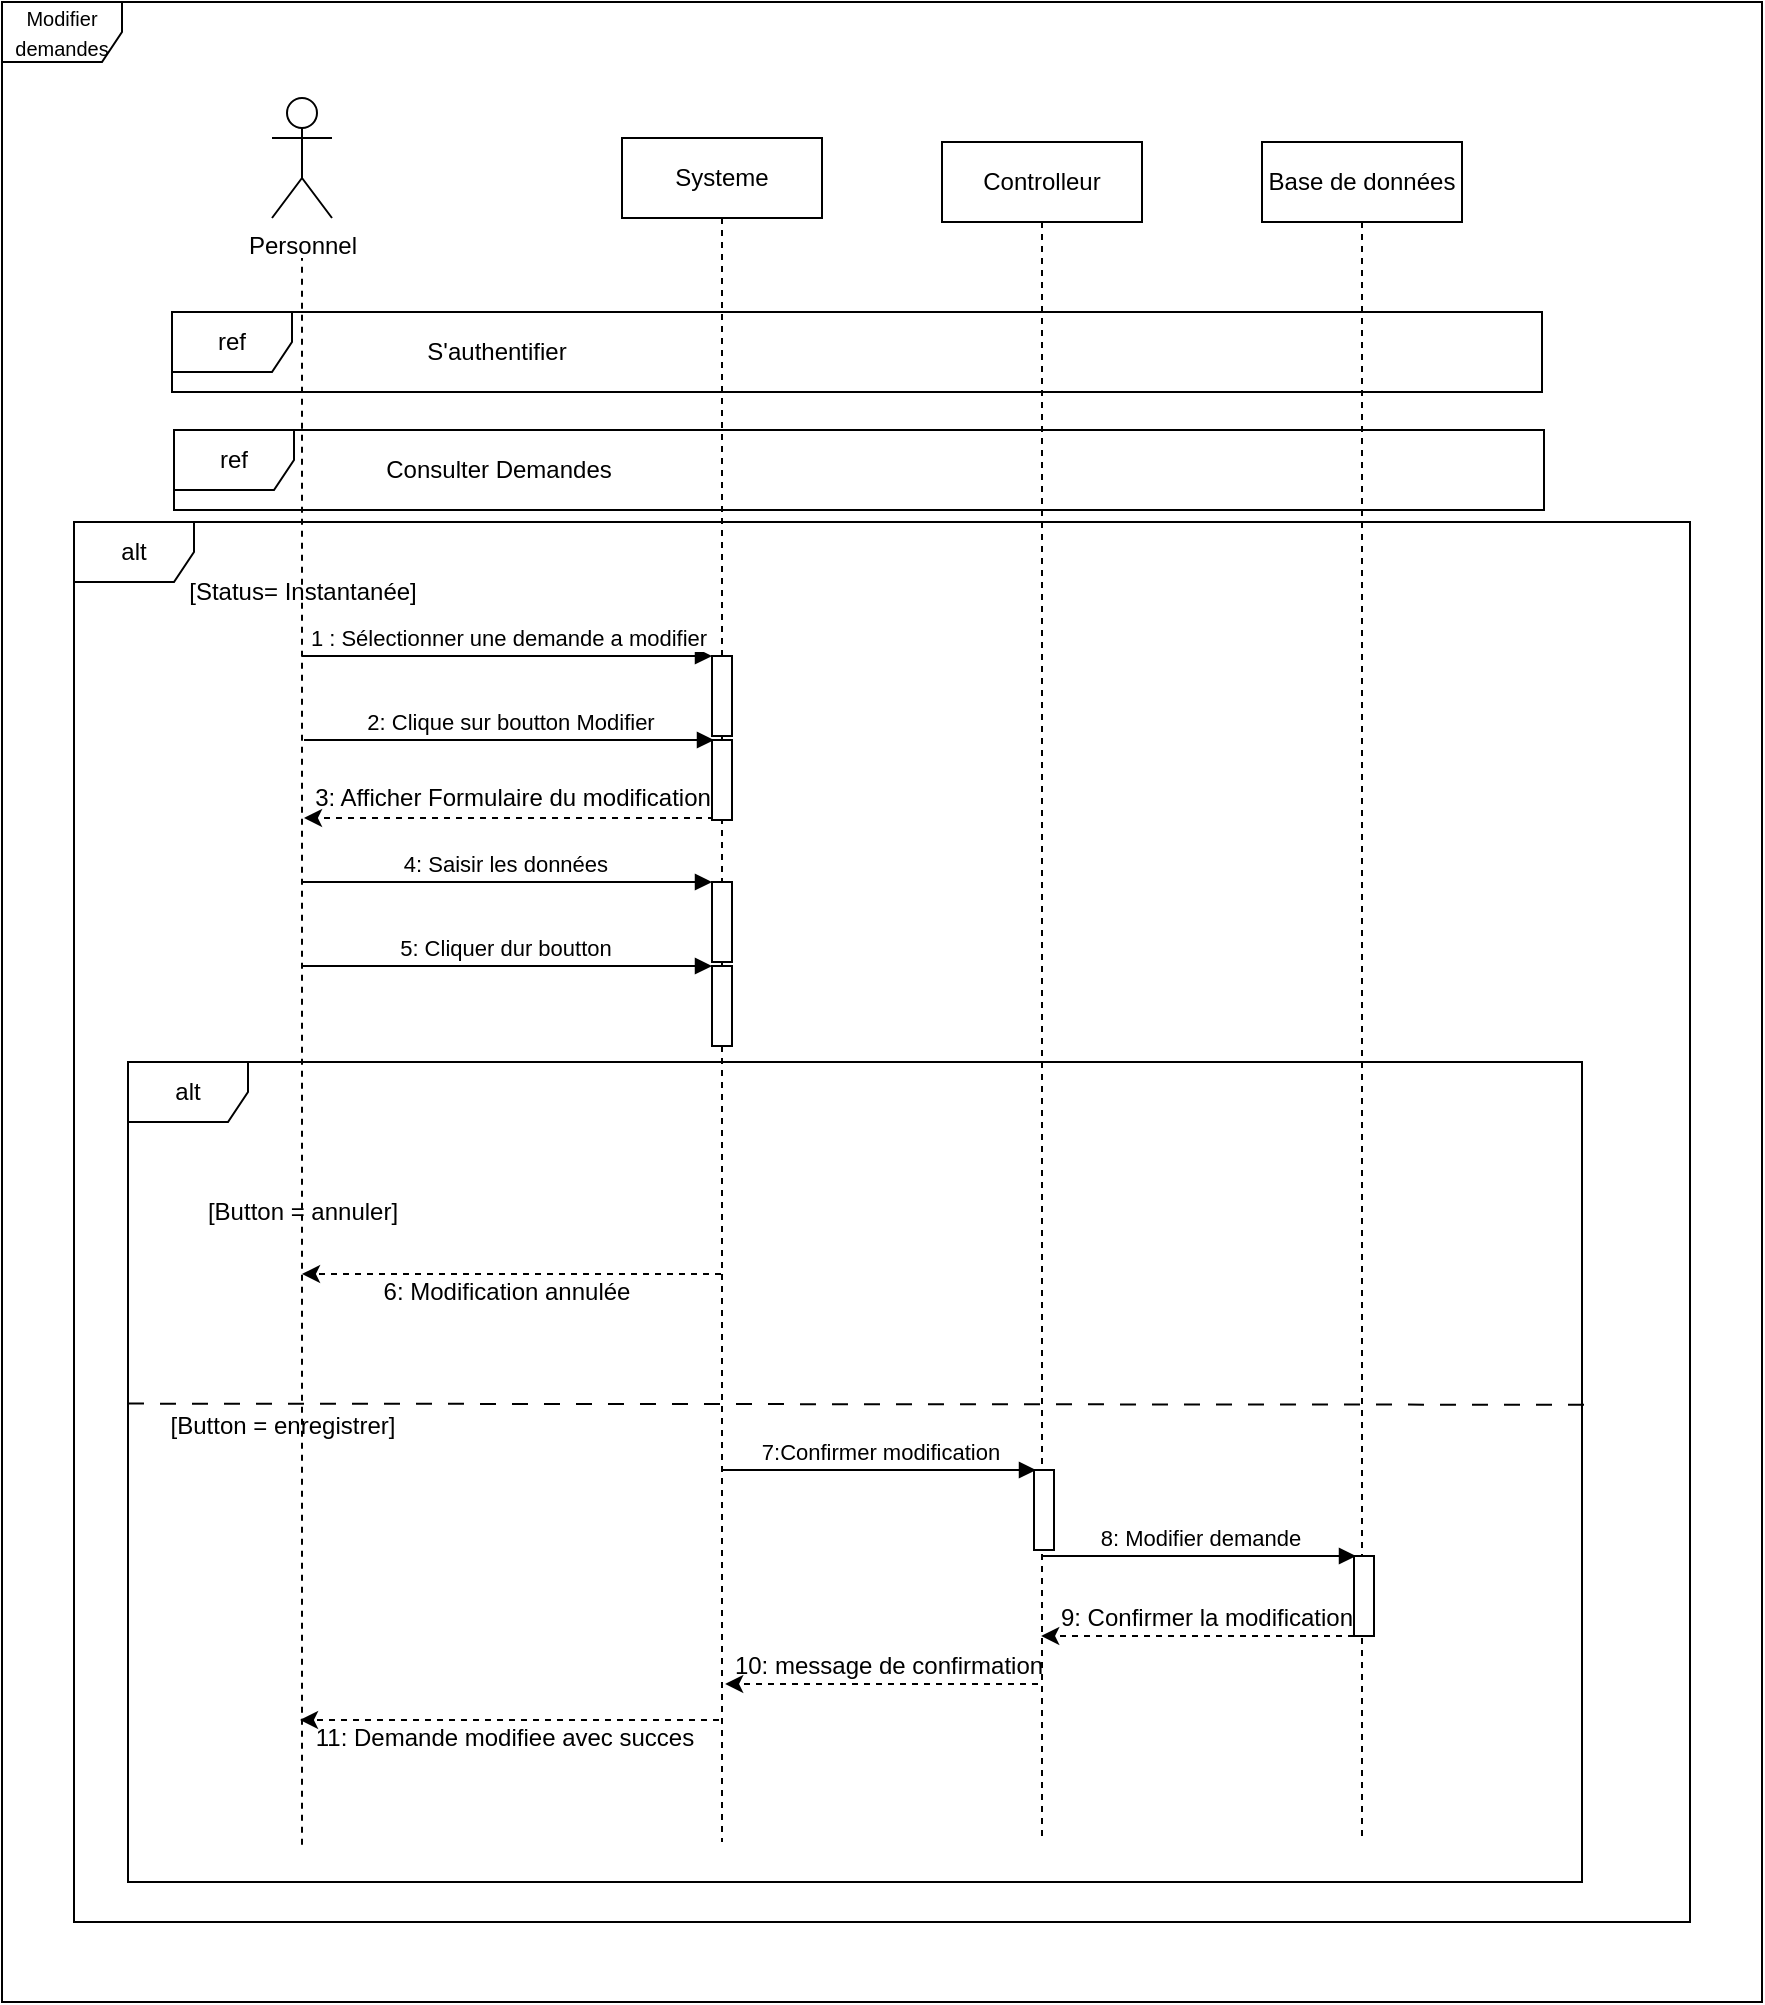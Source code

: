 <mxfile version="26.2.14">
  <diagram name="Page-1" id="2YBvvXClWsGukQMizWep">
    <mxGraphModel dx="2316" dy="1249" grid="1" gridSize="10" guides="1" tooltips="1" connect="1" arrows="1" fold="1" page="1" pageScale="1" pageWidth="850" pageHeight="1100" math="0" shadow="0">
      <root>
        <mxCell id="0" />
        <mxCell id="1" parent="0" />
        <mxCell id="RgWtKV6pRvhlddBNpmQD-1" value="Systeme" style="shape=umlLifeline;perimeter=lifelinePerimeter;whiteSpace=wrap;html=1;container=0;dropTarget=0;collapsible=0;recursiveResize=0;outlineConnect=0;portConstraint=eastwest;newEdgeStyle={&quot;edgeStyle&quot;:&quot;elbowEdgeStyle&quot;,&quot;elbow&quot;:&quot;vertical&quot;,&quot;curved&quot;:0,&quot;rounded&quot;:0};" vertex="1" parent="1">
          <mxGeometry x="480" y="188" width="100" height="852" as="geometry" />
        </mxCell>
        <mxCell id="RgWtKV6pRvhlddBNpmQD-2" value="" style="html=1;points=[];perimeter=orthogonalPerimeter;outlineConnect=0;targetShapes=umlLifeline;portConstraint=eastwest;newEdgeStyle={&quot;edgeStyle&quot;:&quot;elbowEdgeStyle&quot;,&quot;elbow&quot;:&quot;vertical&quot;,&quot;curved&quot;:0,&quot;rounded&quot;:0};" vertex="1" parent="RgWtKV6pRvhlddBNpmQD-1">
          <mxGeometry x="45" y="259" width="10" height="40" as="geometry" />
        </mxCell>
        <mxCell id="RgWtKV6pRvhlddBNpmQD-3" value="1 : Sélectionner une demande a modifier" style="html=1;verticalAlign=bottom;endArrow=block;edgeStyle=elbowEdgeStyle;elbow=vertical;curved=0;rounded=0;" edge="1" parent="1" target="RgWtKV6pRvhlddBNpmQD-2">
          <mxGeometry relative="1" as="geometry">
            <mxPoint x="320" y="447" as="sourcePoint" />
            <Array as="points">
              <mxPoint x="435" y="447" />
            </Array>
            <mxPoint x="520" y="447" as="targetPoint" />
          </mxGeometry>
        </mxCell>
        <mxCell id="RgWtKV6pRvhlddBNpmQD-4" value="Personnel" style="shape=umlActor;verticalLabelPosition=bottom;verticalAlign=top;html=1;outlineConnect=0;" vertex="1" parent="1">
          <mxGeometry x="305" y="168" width="30" height="60" as="geometry" />
        </mxCell>
        <mxCell id="RgWtKV6pRvhlddBNpmQD-5" value="" style="endArrow=none;dashed=1;html=1;rounded=0;" edge="1" parent="1">
          <mxGeometry width="50" height="50" relative="1" as="geometry">
            <mxPoint x="320" y="1041.371" as="sourcePoint" />
            <mxPoint x="320" y="248" as="targetPoint" />
          </mxGeometry>
        </mxCell>
        <mxCell id="RgWtKV6pRvhlddBNpmQD-8" value="2: Clique sur boutton Modifier" style="html=1;verticalAlign=bottom;endArrow=block;edgeStyle=elbowEdgeStyle;elbow=vertical;curved=0;rounded=0;" edge="1" parent="1">
          <mxGeometry relative="1" as="geometry">
            <mxPoint x="321" y="489" as="sourcePoint" />
            <Array as="points">
              <mxPoint x="436" y="489" />
            </Array>
            <mxPoint x="526" y="489" as="targetPoint" />
          </mxGeometry>
        </mxCell>
        <mxCell id="RgWtKV6pRvhlddBNpmQD-9" value="" style="endArrow=classic;html=1;rounded=0;dashed=1;" edge="1" parent="1">
          <mxGeometry width="50" height="50" relative="1" as="geometry">
            <mxPoint x="526" y="528" as="sourcePoint" />
            <mxPoint x="321" y="528" as="targetPoint" />
          </mxGeometry>
        </mxCell>
        <mxCell id="RgWtKV6pRvhlddBNpmQD-10" value="3: Afficher Formulaire du modification" style="text;html=1;align=center;verticalAlign=middle;resizable=0;points=[];autosize=1;strokeColor=none;fillColor=none;" vertex="1" parent="1">
          <mxGeometry x="315" y="503" width="220" height="30" as="geometry" />
        </mxCell>
        <mxCell id="RgWtKV6pRvhlddBNpmQD-11" value="" style="rounded=0;whiteSpace=wrap;html=1;" vertex="1" parent="1">
          <mxGeometry x="525" y="489" width="10" height="40" as="geometry" />
        </mxCell>
        <mxCell id="RgWtKV6pRvhlddBNpmQD-12" value="4: Saisir les données&amp;nbsp;" style="html=1;verticalAlign=bottom;endArrow=block;edgeStyle=elbowEdgeStyle;elbow=vertical;curved=0;rounded=0;" edge="1" parent="1">
          <mxGeometry relative="1" as="geometry">
            <mxPoint x="320" y="560" as="sourcePoint" />
            <Array as="points">
              <mxPoint x="435" y="560" />
            </Array>
            <mxPoint x="525" y="560" as="targetPoint" />
          </mxGeometry>
        </mxCell>
        <mxCell id="RgWtKV6pRvhlddBNpmQD-13" value="" style="rounded=0;whiteSpace=wrap;html=1;" vertex="1" parent="1">
          <mxGeometry x="525" y="560" width="10" height="40" as="geometry" />
        </mxCell>
        <mxCell id="RgWtKV6pRvhlddBNpmQD-14" value="5: Cliquer dur boutton&amp;nbsp;" style="html=1;verticalAlign=bottom;endArrow=block;edgeStyle=elbowEdgeStyle;elbow=vertical;curved=0;rounded=0;" edge="1" parent="1">
          <mxGeometry relative="1" as="geometry">
            <mxPoint x="320" y="602" as="sourcePoint" />
            <Array as="points">
              <mxPoint x="435" y="602" />
            </Array>
            <mxPoint x="525" y="602" as="targetPoint" />
          </mxGeometry>
        </mxCell>
        <mxCell id="RgWtKV6pRvhlddBNpmQD-17" value="" style="rounded=0;whiteSpace=wrap;html=1;" vertex="1" parent="1">
          <mxGeometry x="525" y="602" width="10" height="40" as="geometry" />
        </mxCell>
        <mxCell id="RgWtKV6pRvhlddBNpmQD-24" value="ref" style="shape=umlFrame;whiteSpace=wrap;html=1;pointerEvents=0;movable=0;resizable=0;rotatable=0;deletable=0;editable=0;locked=1;connectable=0;" vertex="1" parent="1">
          <mxGeometry x="255" y="275" width="685" height="40" as="geometry" />
        </mxCell>
        <mxCell id="RgWtKV6pRvhlddBNpmQD-25" value="S&#39;authentifier" style="text;html=1;align=center;verticalAlign=middle;resizable=0;points=[];autosize=1;strokeColor=none;fillColor=none;movable=0;rotatable=0;deletable=0;editable=0;locked=1;connectable=0;" vertex="1" parent="1">
          <mxGeometry x="372" y="280" width="90" height="30" as="geometry" />
        </mxCell>
        <mxCell id="RgWtKV6pRvhlddBNpmQD-26" value="&lt;font style=&quot;font-size: 10px;&quot;&gt;Modifier demandes&lt;/font&gt;" style="shape=umlFrame;whiteSpace=wrap;html=1;pointerEvents=0;" vertex="1" parent="1">
          <mxGeometry x="170" y="120" width="880" height="1000" as="geometry" />
        </mxCell>
        <mxCell id="RgWtKV6pRvhlddBNpmQD-27" value="Controlleur" style="shape=umlLifeline;perimeter=lifelinePerimeter;whiteSpace=wrap;html=1;container=0;dropTarget=0;collapsible=0;recursiveResize=0;outlineConnect=0;portConstraint=eastwest;newEdgeStyle={&quot;edgeStyle&quot;:&quot;elbowEdgeStyle&quot;,&quot;elbow&quot;:&quot;vertical&quot;,&quot;curved&quot;:0,&quot;rounded&quot;:0};" vertex="1" parent="1">
          <mxGeometry x="640" y="190" width="100" height="850" as="geometry" />
        </mxCell>
        <mxCell id="RgWtKV6pRvhlddBNpmQD-29" value="Base de données" style="shape=umlLifeline;perimeter=lifelinePerimeter;whiteSpace=wrap;html=1;container=0;dropTarget=0;collapsible=0;recursiveResize=0;outlineConnect=0;portConstraint=eastwest;newEdgeStyle={&quot;edgeStyle&quot;:&quot;elbowEdgeStyle&quot;,&quot;elbow&quot;:&quot;vertical&quot;,&quot;curved&quot;:0,&quot;rounded&quot;:0};" vertex="1" parent="1">
          <mxGeometry x="800" y="190" width="100" height="850" as="geometry" />
        </mxCell>
        <mxCell id="RgWtKV6pRvhlddBNpmQD-33" value="ref" style="shape=umlFrame;whiteSpace=wrap;html=1;pointerEvents=0;movable=1;resizable=1;rotatable=1;deletable=1;editable=1;locked=0;connectable=1;" vertex="1" parent="1">
          <mxGeometry x="256" y="334" width="685" height="40" as="geometry" />
        </mxCell>
        <mxCell id="RgWtKV6pRvhlddBNpmQD-34" value="Consulter Demandes" style="text;html=1;align=center;verticalAlign=middle;resizable=1;points=[];autosize=1;strokeColor=none;fillColor=none;movable=1;rotatable=1;deletable=1;editable=1;locked=0;connectable=1;" vertex="1" parent="1">
          <mxGeometry x="348" y="339" width="140" height="30" as="geometry" />
        </mxCell>
        <mxCell id="RgWtKV6pRvhlddBNpmQD-35" value="alt" style="shape=umlFrame;whiteSpace=wrap;html=1;pointerEvents=0;" vertex="1" parent="1">
          <mxGeometry x="233" y="650" width="727" height="410" as="geometry" />
        </mxCell>
        <mxCell id="RgWtKV6pRvhlddBNpmQD-36" value="[Button = annuler]" style="text;html=1;align=center;verticalAlign=middle;resizable=0;points=[];autosize=1;strokeColor=none;fillColor=none;" vertex="1" parent="1">
          <mxGeometry x="260" y="710" width="120" height="30" as="geometry" />
        </mxCell>
        <mxCell id="RgWtKV6pRvhlddBNpmQD-37" value="" style="endArrow=classic;html=1;rounded=0;dashed=1;" edge="1" parent="1">
          <mxGeometry width="50" height="50" relative="1" as="geometry">
            <mxPoint x="529.5" y="756" as="sourcePoint" />
            <mxPoint x="320" y="756" as="targetPoint" />
          </mxGeometry>
        </mxCell>
        <mxCell id="RgWtKV6pRvhlddBNpmQD-38" value="6: Modification annulée" style="text;html=1;align=center;verticalAlign=middle;resizable=0;points=[];autosize=1;strokeColor=none;fillColor=none;" vertex="1" parent="1">
          <mxGeometry x="347" y="750" width="150" height="30" as="geometry" />
        </mxCell>
        <mxCell id="RgWtKV6pRvhlddBNpmQD-39" value="[Button = enregistrer]" style="text;html=1;align=center;verticalAlign=middle;resizable=0;points=[];autosize=1;strokeColor=none;fillColor=none;" vertex="1" parent="1">
          <mxGeometry x="240" y="817" width="140" height="30" as="geometry" />
        </mxCell>
        <mxCell id="RgWtKV6pRvhlddBNpmQD-42" value="" style="endArrow=none;dashed=1;html=1;rounded=0;exitX=0.012;exitY=0.63;exitDx=0;exitDy=0;exitPerimeter=0;entryX=1.005;entryY=0.418;entryDx=0;entryDy=0;entryPerimeter=0;dashPattern=8 8;" edge="1" parent="1" target="RgWtKV6pRvhlddBNpmQD-35">
          <mxGeometry width="50" height="50" relative="1" as="geometry">
            <mxPoint x="233.0" y="820.8" as="sourcePoint" />
            <mxPoint x="572.92" y="820" as="targetPoint" />
          </mxGeometry>
        </mxCell>
        <mxCell id="RgWtKV6pRvhlddBNpmQD-46" value="" style="endArrow=classic;html=1;rounded=0;dashed=1;" edge="1" parent="1">
          <mxGeometry width="50" height="50" relative="1" as="geometry">
            <mxPoint x="528.5" y="979" as="sourcePoint" />
            <mxPoint x="319" y="979" as="targetPoint" />
          </mxGeometry>
        </mxCell>
        <mxCell id="RgWtKV6pRvhlddBNpmQD-47" value="11: Demande modifiee avec succes" style="text;html=1;align=center;verticalAlign=middle;resizable=0;points=[];autosize=1;strokeColor=none;fillColor=none;" vertex="1" parent="1">
          <mxGeometry x="316" y="973" width="210" height="30" as="geometry" />
        </mxCell>
        <mxCell id="RgWtKV6pRvhlddBNpmQD-53" value="8: Modifier demande" style="html=1;verticalAlign=bottom;endArrow=block;edgeStyle=elbowEdgeStyle;elbow=vertical;curved=0;rounded=0;" edge="1" parent="1">
          <mxGeometry relative="1" as="geometry">
            <mxPoint x="690" y="897" as="sourcePoint" />
            <Array as="points">
              <mxPoint x="757" y="897" />
            </Array>
            <mxPoint x="847" y="897" as="targetPoint" />
          </mxGeometry>
        </mxCell>
        <mxCell id="RgWtKV6pRvhlddBNpmQD-55" value="9: Confirmer la modification" style="text;html=1;align=center;verticalAlign=middle;resizable=0;points=[];autosize=1;strokeColor=none;fillColor=none;" vertex="1" parent="1">
          <mxGeometry x="687" y="913" width="170" height="30" as="geometry" />
        </mxCell>
        <mxCell id="RgWtKV6pRvhlddBNpmQD-56" value="" style="rounded=0;whiteSpace=wrap;html=1;" vertex="1" parent="1">
          <mxGeometry x="846" y="897" width="10" height="40" as="geometry" />
        </mxCell>
        <mxCell id="RgWtKV6pRvhlddBNpmQD-57" value="" style="endArrow=classic;html=1;rounded=0;exitX=0;exitY=1;exitDx=0;exitDy=0;dashed=1;" edge="1" parent="1" source="RgWtKV6pRvhlddBNpmQD-56">
          <mxGeometry width="50" height="50" relative="1" as="geometry">
            <mxPoint x="660" y="937" as="sourcePoint" />
            <mxPoint x="689.591" y="937" as="targetPoint" />
          </mxGeometry>
        </mxCell>
        <mxCell id="RgWtKV6pRvhlddBNpmQD-58" value="7:Confirmer modification" style="html=1;verticalAlign=bottom;endArrow=block;edgeStyle=elbowEdgeStyle;elbow=vertical;curved=0;rounded=0;" edge="1" parent="1">
          <mxGeometry relative="1" as="geometry">
            <mxPoint x="530" y="854" as="sourcePoint" />
            <Array as="points">
              <mxPoint x="597" y="854" />
            </Array>
            <mxPoint x="687" y="854" as="targetPoint" />
          </mxGeometry>
        </mxCell>
        <mxCell id="RgWtKV6pRvhlddBNpmQD-59" value="" style="rounded=0;whiteSpace=wrap;html=1;" vertex="1" parent="1">
          <mxGeometry x="686" y="854" width="10" height="40" as="geometry" />
        </mxCell>
        <mxCell id="RgWtKV6pRvhlddBNpmQD-60" value="10: message de confirmation" style="text;html=1;align=center;verticalAlign=middle;resizable=0;points=[];autosize=1;strokeColor=none;fillColor=none;" vertex="1" parent="1">
          <mxGeometry x="523" y="937" width="180" height="30" as="geometry" />
        </mxCell>
        <mxCell id="RgWtKV6pRvhlddBNpmQD-61" value="" style="endArrow=classic;html=1;rounded=0;exitX=0;exitY=1;exitDx=0;exitDy=0;dashed=1;" edge="1" parent="1">
          <mxGeometry width="50" height="50" relative="1" as="geometry">
            <mxPoint x="688" y="961" as="sourcePoint" />
            <mxPoint x="531.591" y="961" as="targetPoint" />
          </mxGeometry>
        </mxCell>
        <mxCell id="RgWtKV6pRvhlddBNpmQD-65" value="alt" style="shape=umlFrame;whiteSpace=wrap;html=1;pointerEvents=0;" vertex="1" parent="1">
          <mxGeometry x="206" y="380" width="808" height="700" as="geometry" />
        </mxCell>
        <mxCell id="RgWtKV6pRvhlddBNpmQD-66" value="[Status= Instantanée]" style="text;html=1;align=center;verticalAlign=middle;resizable=0;points=[];autosize=1;strokeColor=none;fillColor=none;" vertex="1" parent="1">
          <mxGeometry x="250" y="400" width="140" height="30" as="geometry" />
        </mxCell>
      </root>
    </mxGraphModel>
  </diagram>
</mxfile>
